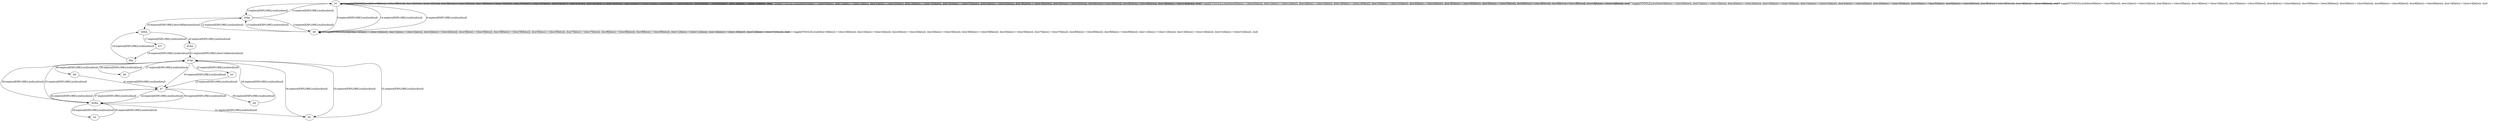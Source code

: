 # Total number of goals covered by this test: 7
# d14p --> b3
# d14p --> b6
# b5 --> d14p
# d29m --> d14p
# d29m --> b5
# b2 --> d29m
# b6 --> d14p

digraph g {
"b1" -> "b1" [label = "1-toggle[TOGGLE];/null/door0[false]:=!(door0[false]); door1[false]:=!(door1[false]); door3[false]:=!(door3[false]); door19[false]:=!(door19[false]); door35[false]:=!(door35[false]); door4[false]:=!(door4[false]); door36[false]:=!(door36[false]); door5[false]:=!(door5[false]); door6[false]:=!(door6[false]); door8[false]:=!(door8[false]); door14[false]:=!(door14[false]); /null"];
"b1" -> "d36p" [label = "2-explore[EXPLORE];/null/null/null"];
"d36p" -> "b0" [label = "3-explore[EXPLORE];/null/null/null"];
"b0" -> "b1" [label = "4-explore[EXPLORE];/null/null/null"];
"b1" -> "b1" [label = "5-toggle[TOGGLE];/null/door0[false]:=!(door0[false]); door1[false]:=!(door1[false]); door3[false]:=!(door3[false]); door19[false]:=!(door19[false]); door35[false]:=!(door35[false]); door4[false]:=!(door4[false]); door36[false]:=!(door36[false]); door5[false]:=!(door5[false]); door6[false]:=!(door6[false]); door8[false]:=!(door8[false]); door14[false]:=!(door14[false]); /null"];
"b1" -> "b1" [label = "6-toggle[TOGGLE];/null/door0[false]:=!(door0[false]); door1[false]:=!(door1[false]); door3[false]:=!(door3[false]); door19[false]:=!(door19[false]); door35[false]:=!(door35[false]); door4[false]:=!(door4[false]); door36[false]:=!(door36[false]); door5[false]:=!(door5[false]); door6[false]:=!(door6[false]); door8[false]:=!(door8[false]); door14[false]:=!(door14[false]); /null"];
"b1" -> "b1" [label = "7-toggle[TOGGLE];/null/door0[false]:=!(door0[false]); door1[false]:=!(door1[false]); door3[false]:=!(door3[false]); door19[false]:=!(door19[false]); door35[false]:=!(door35[false]); door4[false]:=!(door4[false]); door36[false]:=!(door36[false]); door5[false]:=!(door5[false]); door6[false]:=!(door6[false]); door8[false]:=!(door8[false]); door14[false]:=!(door14[false]); /null"];
"b1" -> "b1" [label = "8-toggle[TOGGLE];/null/door0[false]:=!(door0[false]); door1[false]:=!(door1[false]); door3[false]:=!(door3[false]); door19[false]:=!(door19[false]); door35[false]:=!(door35[false]); door4[false]:=!(door4[false]); door36[false]:=!(door36[false]); door5[false]:=!(door5[false]); door6[false]:=!(door6[false]); door8[false]:=!(door8[false]); door14[false]:=!(door14[false]); /null"];
"b1" -> "b0" [label = "9-explore[EXPLORE];/null/null/null"];
"b0" -> "b0" [label = "10-toggle[TOGGLE];/null/door16[false]:=!(door16[false]); door1[false]:=!(door1[false]); door2[false]:=!(door2[false]); door3[false]:=!(door3[false]); door36[false]:=!(door36[false]); door5[false]:=!(door5[false]); door7[false]:=!(door7[false]); door8[false]:=!(door8[false]); door9[false]:=!(door9[false]); door11[false]:=!(door11[false]); door14[false]:=!(door14[false]); door31[false]:=!(door31[false]); /null"];
"b0" -> "b0" [label = "11-toggle[TOGGLE];/null/door16[false]:=!(door16[false]); door1[false]:=!(door1[false]); door2[false]:=!(door2[false]); door3[false]:=!(door3[false]); door36[false]:=!(door36[false]); door5[false]:=!(door5[false]); door7[false]:=!(door7[false]); door8[false]:=!(door8[false]); door9[false]:=!(door9[false]); door11[false]:=!(door11[false]); door14[false]:=!(door14[false]); door31[false]:=!(door31[false]); /null"];
"b0" -> "d36p" [label = "12-explore[EXPLORE];/null/null/null"];
"d36p" -> "b1" [label = "13-explore[EXPLORE];/null/null/null"];
"b1" -> "b0" [label = "14-explore[EXPLORE];/null/null/null"];
"b0" -> "d36p" [label = "15-explore[EXPLORE];/null/null/null"];
"d36p" -> "d36m" [label = "16-explore[EXPLORE];/door36[false]/null/null"];
"d36m" -> "b71" [label = "17-explore[EXPLORE];/null/null/null"];
"b71" -> "d5p" [label = "18-explore[EXPLORE];/null/null/null"];
"d5p" -> "d36m" [label = "19-explore[EXPLORE];/null/null/null"];
"d36m" -> "d14m" [label = "20-explore[EXPLORE];/null/null/null"];
"d14m" -> "d14p" [label = "21-explore[EXPLORE];/door14[false]/null/null"];
"d14p" -> "b3" [label = "22-explore[EXPLORE];/null/null/null"];
"b3" -> "b7" [label = "23-explore[EXPLORE];/null/null/null"];
"b7" -> "d29m" [label = "24-explore[EXPLORE];/null/null/null"];
"d29m" -> "d14p" [label = "25-explore[EXPLORE];/null/null/null"];
"d14p" -> "b6" [label = "26-explore[EXPLORE];/null/null/null"];
"b6" -> "d14p" [label = "27-explore[EXPLORE];/null/null/null"];
"d14p" -> "d29m" [label = "28-explore[EXPLORE];/null/null/null"];
"d29m" -> "b2" [label = "29-explore[EXPLORE];/null/null/null"];
"b2" -> "d29m" [label = "30-explore[EXPLORE];/null/null/null"];
"d29m" -> "b5" [label = "31-explore[EXPLORE];/null/null/null"];
"b5" -> "d14p" [label = "32-explore[EXPLORE];/null/null/null"];
"d14p" -> "b5" [label = "33-explore[EXPLORE];/null/null/null"];
"b5" -> "d14p" [label = "34-explore[EXPLORE];/null/null/null"];
"d14p" -> "b7" [label = "35-explore[EXPLORE];/null/null/null"];
"b7" -> "d29m" [label = "36-explore[EXPLORE];/null/null/null"];
"d29m" -> "b7" [label = "37-explore[EXPLORE];/null/null/null"];
"b7" -> "b4" [label = "38-explore[EXPLORE];/null/null/null"];
"b4" -> "d14p" [label = "39-explore[EXPLORE];/null/null/null"];
"d14p" -> "b8" [label = "40-explore[EXPLORE];/null/null/null"];
"b8" -> "b7" [label = "41-explore[EXPLORE];/null/null/null"];
"b7" -> "d29m" [label = "42-explore[EXPLORE];/null/null/null"];
}